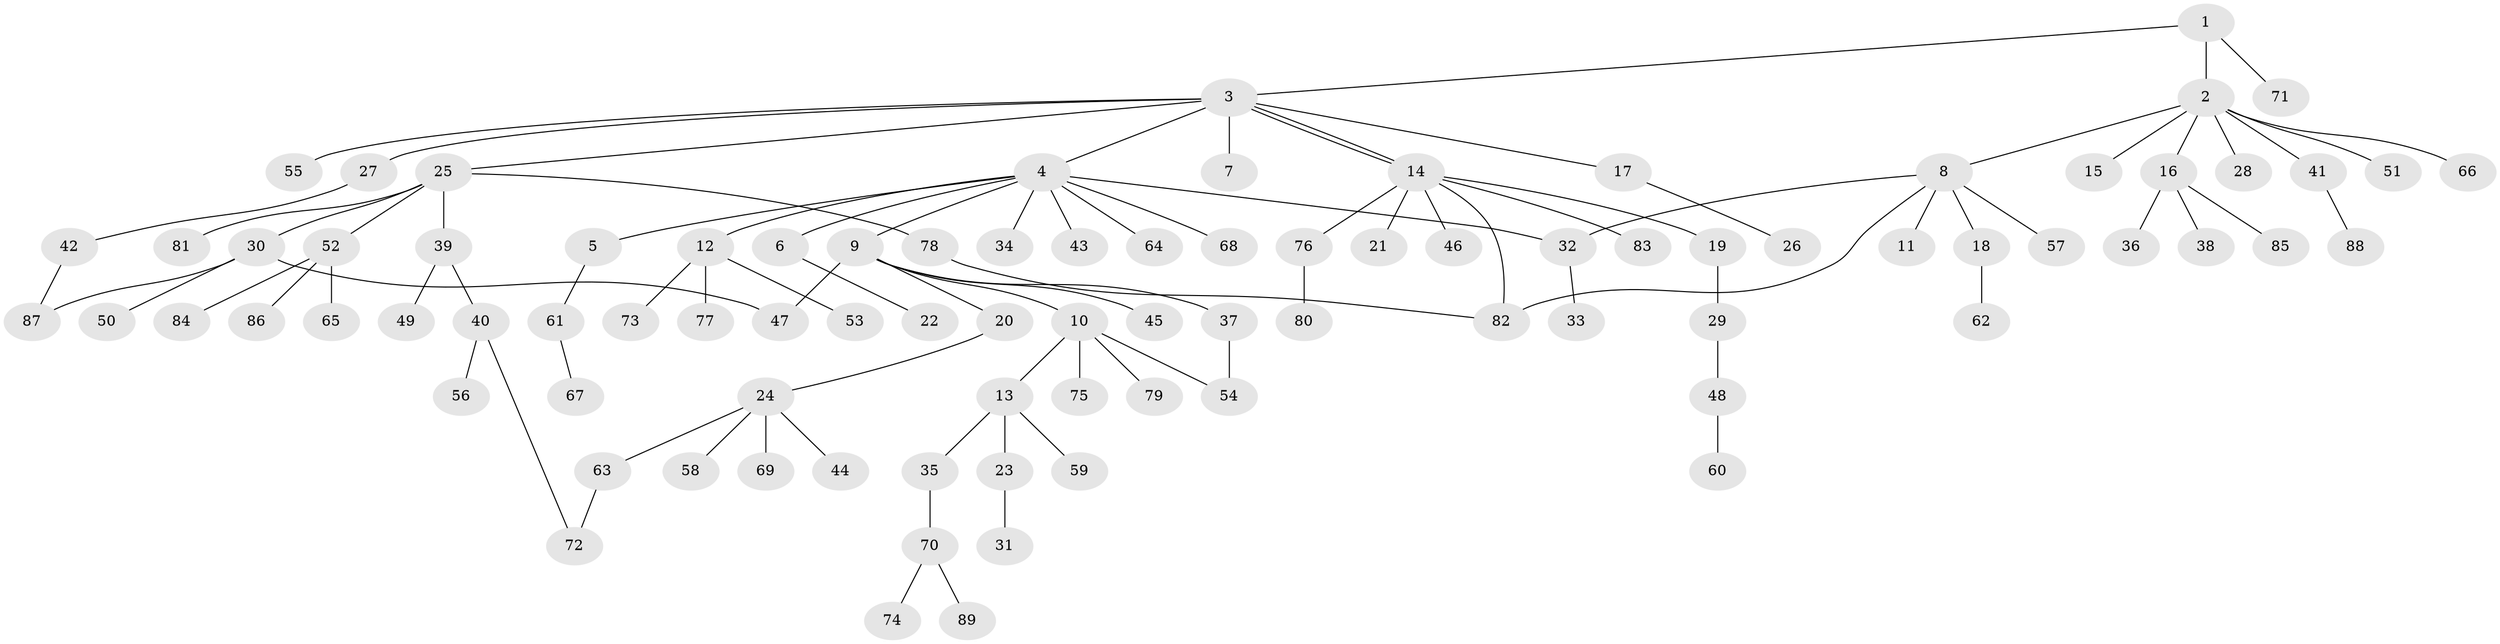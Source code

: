 // coarse degree distribution, {2: 0.37037037037037035, 4: 0.1111111111111111, 5: 0.14814814814814814, 3: 0.037037037037037035, 1: 0.3333333333333333}
// Generated by graph-tools (version 1.1) at 2025/50/03/04/25 22:50:34]
// undirected, 89 vertices, 96 edges
graph export_dot {
  node [color=gray90,style=filled];
  1;
  2;
  3;
  4;
  5;
  6;
  7;
  8;
  9;
  10;
  11;
  12;
  13;
  14;
  15;
  16;
  17;
  18;
  19;
  20;
  21;
  22;
  23;
  24;
  25;
  26;
  27;
  28;
  29;
  30;
  31;
  32;
  33;
  34;
  35;
  36;
  37;
  38;
  39;
  40;
  41;
  42;
  43;
  44;
  45;
  46;
  47;
  48;
  49;
  50;
  51;
  52;
  53;
  54;
  55;
  56;
  57;
  58;
  59;
  60;
  61;
  62;
  63;
  64;
  65;
  66;
  67;
  68;
  69;
  70;
  71;
  72;
  73;
  74;
  75;
  76;
  77;
  78;
  79;
  80;
  81;
  82;
  83;
  84;
  85;
  86;
  87;
  88;
  89;
  1 -- 2;
  1 -- 3;
  1 -- 71;
  2 -- 8;
  2 -- 15;
  2 -- 16;
  2 -- 28;
  2 -- 41;
  2 -- 51;
  2 -- 66;
  3 -- 4;
  3 -- 7;
  3 -- 14;
  3 -- 14;
  3 -- 17;
  3 -- 25;
  3 -- 27;
  3 -- 55;
  4 -- 5;
  4 -- 6;
  4 -- 9;
  4 -- 12;
  4 -- 32;
  4 -- 34;
  4 -- 43;
  4 -- 64;
  4 -- 68;
  5 -- 61;
  6 -- 22;
  8 -- 11;
  8 -- 18;
  8 -- 32;
  8 -- 57;
  8 -- 82;
  9 -- 10;
  9 -- 20;
  9 -- 37;
  9 -- 45;
  9 -- 47;
  10 -- 13;
  10 -- 54;
  10 -- 75;
  10 -- 79;
  12 -- 53;
  12 -- 73;
  12 -- 77;
  13 -- 23;
  13 -- 35;
  13 -- 59;
  14 -- 19;
  14 -- 21;
  14 -- 46;
  14 -- 76;
  14 -- 82;
  14 -- 83;
  16 -- 36;
  16 -- 38;
  16 -- 85;
  17 -- 26;
  18 -- 62;
  19 -- 29;
  20 -- 24;
  23 -- 31;
  24 -- 44;
  24 -- 58;
  24 -- 63;
  24 -- 69;
  25 -- 30;
  25 -- 39;
  25 -- 52;
  25 -- 78;
  25 -- 81;
  27 -- 42;
  29 -- 48;
  30 -- 47;
  30 -- 50;
  30 -- 87;
  32 -- 33;
  35 -- 70;
  37 -- 54;
  39 -- 40;
  39 -- 49;
  40 -- 56;
  40 -- 72;
  41 -- 88;
  42 -- 87;
  48 -- 60;
  52 -- 65;
  52 -- 84;
  52 -- 86;
  61 -- 67;
  63 -- 72;
  70 -- 74;
  70 -- 89;
  76 -- 80;
  78 -- 82;
}
